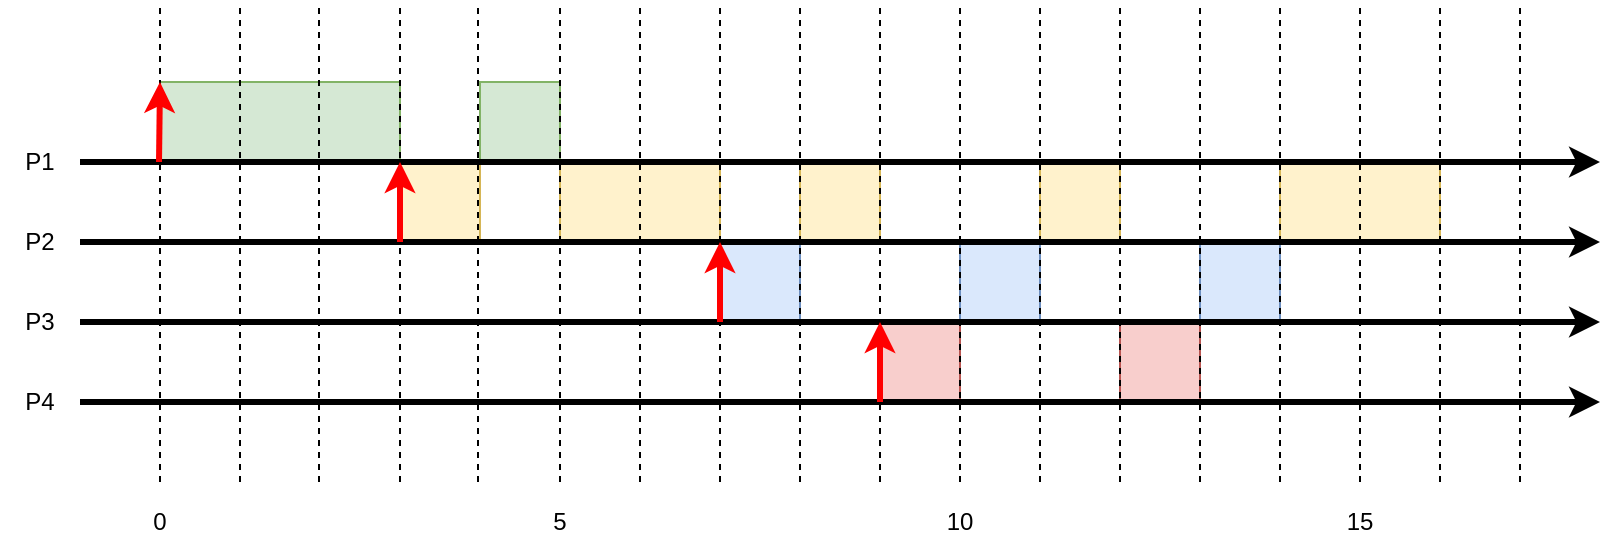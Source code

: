 <mxfile version="14.4.3" type="device"><diagram id="koR6rEhH4RlhdVhZv6KK" name="Page-1"><mxGraphModel dx="1113" dy="853" grid="1" gridSize="10" guides="1" tooltips="1" connect="1" arrows="1" fold="1" page="1" pageScale="1" pageWidth="827" pageHeight="1169" math="0" shadow="0"><root><mxCell id="0"/><mxCell id="1" parent="0"/><mxCell id="553mWZuIQJLopImlODBH-47" value="" style="rounded=0;whiteSpace=wrap;html=1;strokeColor=#d6b656;fillColor=#fff2cc;" vertex="1" parent="1"><mxGeometry x="400" y="240" width="40" height="40" as="geometry"/></mxCell><mxCell id="553mWZuIQJLopImlODBH-45" value="" style="rounded=0;whiteSpace=wrap;html=1;strokeColor=#b85450;fillColor=#f8cecc;" vertex="1" parent="1"><mxGeometry x="440" y="320" width="40" height="40" as="geometry"/></mxCell><mxCell id="553mWZuIQJLopImlODBH-42" value="" style="rounded=0;whiteSpace=wrap;html=1;strokeColor=#6c8ebf;fillColor=#dae8fc;" vertex="1" parent="1"><mxGeometry x="360" y="280" width="40" height="40" as="geometry"/></mxCell><mxCell id="553mWZuIQJLopImlODBH-50" value="" style="rounded=0;whiteSpace=wrap;html=1;strokeColor=#6c8ebf;fillColor=#dae8fc;" vertex="1" parent="1"><mxGeometry x="480" y="280" width="40" height="40" as="geometry"/></mxCell><mxCell id="553mWZuIQJLopImlODBH-51" value="" style="rounded=0;whiteSpace=wrap;html=1;strokeColor=#d6b656;fillColor=#fff2cc;" vertex="1" parent="1"><mxGeometry x="520" y="240" width="40" height="40" as="geometry"/></mxCell><mxCell id="553mWZuIQJLopImlODBH-52" value="" style="rounded=0;whiteSpace=wrap;html=1;strokeColor=#b85450;fillColor=#f8cecc;" vertex="1" parent="1"><mxGeometry x="560" y="320" width="40" height="40" as="geometry"/></mxCell><mxCell id="553mWZuIQJLopImlODBH-53" value="" style="rounded=0;whiteSpace=wrap;html=1;strokeColor=#6c8ebf;fillColor=#dae8fc;" vertex="1" parent="1"><mxGeometry x="600" y="280" width="40" height="40" as="geometry"/></mxCell><mxCell id="553mWZuIQJLopImlODBH-54" value="" style="rounded=0;whiteSpace=wrap;html=1;strokeColor=#d6b656;fillColor=#fff2cc;" vertex="1" parent="1"><mxGeometry x="280" y="240" width="80" height="40" as="geometry"/></mxCell><mxCell id="553mWZuIQJLopImlODBH-55" value="" style="rounded=0;whiteSpace=wrap;html=1;strokeColor=#d6b656;fillColor=#fff2cc;" vertex="1" parent="1"><mxGeometry x="640" y="240" width="80" height="40" as="geometry"/></mxCell><mxCell id="553mWZuIQJLopImlODBH-49" value="" style="rounded=0;whiteSpace=wrap;html=1;strokeColor=#82b366;fillColor=#d5e8d4;" vertex="1" parent="1"><mxGeometry x="240" y="200" width="40" height="40" as="geometry"/></mxCell><mxCell id="553mWZuIQJLopImlODBH-41" value="" style="rounded=0;whiteSpace=wrap;html=1;strokeColor=#d6b656;fillColor=#fff2cc;" vertex="1" parent="1"><mxGeometry x="200" y="240" width="40" height="40" as="geometry"/></mxCell><mxCell id="553mWZuIQJLopImlODBH-39" value="" style="rounded=0;whiteSpace=wrap;html=1;strokeColor=#82b366;fillColor=#d5e8d4;" vertex="1" parent="1"><mxGeometry x="80" y="200" width="120" height="40" as="geometry"/></mxCell><mxCell id="553mWZuIQJLopImlODBH-5" value="" style="endArrow=classic;html=1;strokeWidth=3;" edge="1" parent="1"><mxGeometry width="50" height="50" relative="1" as="geometry"><mxPoint x="40" y="320" as="sourcePoint"/><mxPoint x="800" y="320" as="targetPoint"/></mxGeometry></mxCell><mxCell id="553mWZuIQJLopImlODBH-10" value="" style="endArrow=none;dashed=1;html=1;" edge="1" parent="1"><mxGeometry width="50" height="50" relative="1" as="geometry"><mxPoint x="80" y="400" as="sourcePoint"/><mxPoint x="80" y="160" as="targetPoint"/></mxGeometry></mxCell><mxCell id="553mWZuIQJLopImlODBH-11" value="" style="endArrow=none;dashed=1;html=1;" edge="1" parent="1"><mxGeometry width="50" height="50" relative="1" as="geometry"><mxPoint x="120" y="400" as="sourcePoint"/><mxPoint x="120" y="160" as="targetPoint"/></mxGeometry></mxCell><mxCell id="553mWZuIQJLopImlODBH-12" value="" style="endArrow=none;dashed=1;html=1;" edge="1" parent="1"><mxGeometry width="50" height="50" relative="1" as="geometry"><mxPoint x="159.5" y="400" as="sourcePoint"/><mxPoint x="159.5" y="160" as="targetPoint"/></mxGeometry></mxCell><mxCell id="553mWZuIQJLopImlODBH-13" value="" style="endArrow=none;dashed=1;html=1;" edge="1" parent="1"><mxGeometry width="50" height="50" relative="1" as="geometry"><mxPoint x="200" y="400" as="sourcePoint"/><mxPoint x="200" y="160" as="targetPoint"/></mxGeometry></mxCell><mxCell id="553mWZuIQJLopImlODBH-14" value="" style="endArrow=none;dashed=1;html=1;" edge="1" parent="1"><mxGeometry width="50" height="50" relative="1" as="geometry"><mxPoint x="239" y="400" as="sourcePoint"/><mxPoint x="239" y="160" as="targetPoint"/></mxGeometry></mxCell><mxCell id="553mWZuIQJLopImlODBH-15" value="" style="endArrow=none;dashed=1;html=1;" edge="1" parent="1"><mxGeometry width="50" height="50" relative="1" as="geometry"><mxPoint x="280" y="400" as="sourcePoint"/><mxPoint x="280" y="160" as="targetPoint"/></mxGeometry></mxCell><mxCell id="553mWZuIQJLopImlODBH-16" value="" style="endArrow=none;dashed=1;html=1;" edge="1" parent="1"><mxGeometry width="50" height="50" relative="1" as="geometry"><mxPoint x="320" y="400" as="sourcePoint"/><mxPoint x="320" y="160" as="targetPoint"/></mxGeometry></mxCell><mxCell id="553mWZuIQJLopImlODBH-17" value="" style="endArrow=none;dashed=1;html=1;" edge="1" parent="1"><mxGeometry width="50" height="50" relative="1" as="geometry"><mxPoint x="360" y="400" as="sourcePoint"/><mxPoint x="360" y="160" as="targetPoint"/></mxGeometry></mxCell><mxCell id="553mWZuIQJLopImlODBH-18" value="" style="endArrow=none;dashed=1;html=1;" edge="1" parent="1"><mxGeometry width="50" height="50" relative="1" as="geometry"><mxPoint x="400" y="400" as="sourcePoint"/><mxPoint x="400" y="160" as="targetPoint"/></mxGeometry></mxCell><mxCell id="553mWZuIQJLopImlODBH-19" value="" style="endArrow=none;dashed=1;html=1;" edge="1" parent="1"><mxGeometry width="50" height="50" relative="1" as="geometry"><mxPoint x="440" y="400" as="sourcePoint"/><mxPoint x="440" y="160" as="targetPoint"/></mxGeometry></mxCell><mxCell id="553mWZuIQJLopImlODBH-20" value="" style="endArrow=none;dashed=1;html=1;" edge="1" parent="1"><mxGeometry width="50" height="50" relative="1" as="geometry"><mxPoint x="480" y="400" as="sourcePoint"/><mxPoint x="480" y="160" as="targetPoint"/></mxGeometry></mxCell><mxCell id="553mWZuIQJLopImlODBH-21" value="" style="endArrow=none;dashed=1;html=1;" edge="1" parent="1"><mxGeometry width="50" height="50" relative="1" as="geometry"><mxPoint x="520" y="400" as="sourcePoint"/><mxPoint x="520" y="160" as="targetPoint"/></mxGeometry></mxCell><mxCell id="553mWZuIQJLopImlODBH-22" value="" style="endArrow=none;dashed=1;html=1;" edge="1" parent="1"><mxGeometry width="50" height="50" relative="1" as="geometry"><mxPoint x="560" y="400" as="sourcePoint"/><mxPoint x="560" y="160" as="targetPoint"/></mxGeometry></mxCell><mxCell id="553mWZuIQJLopImlODBH-23" value="" style="endArrow=none;dashed=1;html=1;" edge="1" parent="1"><mxGeometry width="50" height="50" relative="1" as="geometry"><mxPoint x="600" y="400" as="sourcePoint"/><mxPoint x="600" y="160" as="targetPoint"/></mxGeometry></mxCell><mxCell id="553mWZuIQJLopImlODBH-24" value="" style="endArrow=none;dashed=1;html=1;" edge="1" parent="1"><mxGeometry width="50" height="50" relative="1" as="geometry"><mxPoint x="640" y="400" as="sourcePoint"/><mxPoint x="640" y="160" as="targetPoint"/></mxGeometry></mxCell><mxCell id="553mWZuIQJLopImlODBH-25" value="" style="endArrow=none;dashed=1;html=1;" edge="1" parent="1"><mxGeometry width="50" height="50" relative="1" as="geometry"><mxPoint x="680" y="400" as="sourcePoint"/><mxPoint x="680" y="160" as="targetPoint"/></mxGeometry></mxCell><mxCell id="553mWZuIQJLopImlODBH-26" value="" style="endArrow=none;dashed=1;html=1;" edge="1" parent="1"><mxGeometry width="50" height="50" relative="1" as="geometry"><mxPoint x="720" y="400" as="sourcePoint"/><mxPoint x="720" y="160" as="targetPoint"/></mxGeometry></mxCell><mxCell id="553mWZuIQJLopImlODBH-27" value="" style="endArrow=none;dashed=1;html=1;" edge="1" parent="1"><mxGeometry width="50" height="50" relative="1" as="geometry"><mxPoint x="760" y="400" as="sourcePoint"/><mxPoint x="760" y="160" as="targetPoint"/></mxGeometry></mxCell><mxCell id="553mWZuIQJLopImlODBH-28" value="" style="endArrow=classic;html=1;strokeWidth=3;" edge="1" parent="1"><mxGeometry width="50" height="50" relative="1" as="geometry"><mxPoint x="40" y="280" as="sourcePoint"/><mxPoint x="800" y="280" as="targetPoint"/></mxGeometry></mxCell><mxCell id="553mWZuIQJLopImlODBH-29" value="" style="endArrow=classic;html=1;strokeWidth=3;" edge="1" parent="1"><mxGeometry width="50" height="50" relative="1" as="geometry"><mxPoint x="40" y="240" as="sourcePoint"/><mxPoint x="800" y="240" as="targetPoint"/></mxGeometry></mxCell><mxCell id="553mWZuIQJLopImlODBH-30" value="0" style="text;html=1;strokeColor=none;fillColor=none;align=center;verticalAlign=middle;whiteSpace=wrap;rounded=0;" vertex="1" parent="1"><mxGeometry x="60" y="410" width="40" height="20" as="geometry"/></mxCell><mxCell id="553mWZuIQJLopImlODBH-31" value="5" style="text;html=1;strokeColor=none;fillColor=none;align=center;verticalAlign=middle;whiteSpace=wrap;rounded=0;" vertex="1" parent="1"><mxGeometry x="260" y="410" width="40" height="20" as="geometry"/></mxCell><mxCell id="553mWZuIQJLopImlODBH-32" value="10" style="text;html=1;strokeColor=none;fillColor=none;align=center;verticalAlign=middle;whiteSpace=wrap;rounded=0;" vertex="1" parent="1"><mxGeometry x="460" y="410" width="40" height="20" as="geometry"/></mxCell><mxCell id="553mWZuIQJLopImlODBH-33" value="15" style="text;html=1;strokeColor=none;fillColor=none;align=center;verticalAlign=middle;whiteSpace=wrap;rounded=0;" vertex="1" parent="1"><mxGeometry x="660" y="410" width="40" height="20" as="geometry"/></mxCell><mxCell id="553mWZuIQJLopImlODBH-34" value="P1" style="text;html=1;strokeColor=none;fillColor=none;align=center;verticalAlign=middle;whiteSpace=wrap;rounded=0;" vertex="1" parent="1"><mxGeometry y="230" width="40" height="20" as="geometry"/></mxCell><mxCell id="553mWZuIQJLopImlODBH-35" value="P2" style="text;html=1;strokeColor=none;fillColor=none;align=center;verticalAlign=middle;whiteSpace=wrap;rounded=0;" vertex="1" parent="1"><mxGeometry y="270" width="40" height="20" as="geometry"/></mxCell><mxCell id="553mWZuIQJLopImlODBH-36" value="P3" style="text;html=1;strokeColor=none;fillColor=none;align=center;verticalAlign=middle;whiteSpace=wrap;rounded=0;" vertex="1" parent="1"><mxGeometry y="310" width="40" height="20" as="geometry"/></mxCell><mxCell id="553mWZuIQJLopImlODBH-37" value="" style="endArrow=classic;html=1;strokeWidth=3;strokeColor=#FF0000;" edge="1" parent="1"><mxGeometry width="50" height="50" relative="1" as="geometry"><mxPoint x="200" y="280" as="sourcePoint"/><mxPoint x="200" y="240" as="targetPoint"/></mxGeometry></mxCell><mxCell id="553mWZuIQJLopImlODBH-38" value="" style="endArrow=classic;html=1;strokeWidth=3;strokeColor=#FF0000;" edge="1" parent="1"><mxGeometry width="50" height="50" relative="1" as="geometry"><mxPoint x="79.5" y="240" as="sourcePoint"/><mxPoint x="80" y="200" as="targetPoint"/></mxGeometry></mxCell><mxCell id="553mWZuIQJLopImlODBH-40" value="" style="endArrow=classic;html=1;strokeWidth=3;strokeColor=#FF0000;" edge="1" parent="1"><mxGeometry width="50" height="50" relative="1" as="geometry"><mxPoint x="360" y="320" as="sourcePoint"/><mxPoint x="360" y="280" as="targetPoint"/></mxGeometry></mxCell><mxCell id="553mWZuIQJLopImlODBH-43" value="" style="endArrow=classic;html=1;strokeWidth=3;" edge="1" parent="1"><mxGeometry width="50" height="50" relative="1" as="geometry"><mxPoint x="40" y="360" as="sourcePoint"/><mxPoint x="800" y="360" as="targetPoint"/></mxGeometry></mxCell><mxCell id="553mWZuIQJLopImlODBH-44" value="" style="endArrow=classic;html=1;strokeWidth=3;strokeColor=#FF0000;" edge="1" parent="1"><mxGeometry width="50" height="50" relative="1" as="geometry"><mxPoint x="440" y="360" as="sourcePoint"/><mxPoint x="440" y="320" as="targetPoint"/></mxGeometry></mxCell><mxCell id="553mWZuIQJLopImlODBH-46" value="P4" style="text;html=1;strokeColor=none;fillColor=none;align=center;verticalAlign=middle;whiteSpace=wrap;rounded=0;" vertex="1" parent="1"><mxGeometry y="350" width="40" height="20" as="geometry"/></mxCell></root></mxGraphModel></diagram></mxfile>